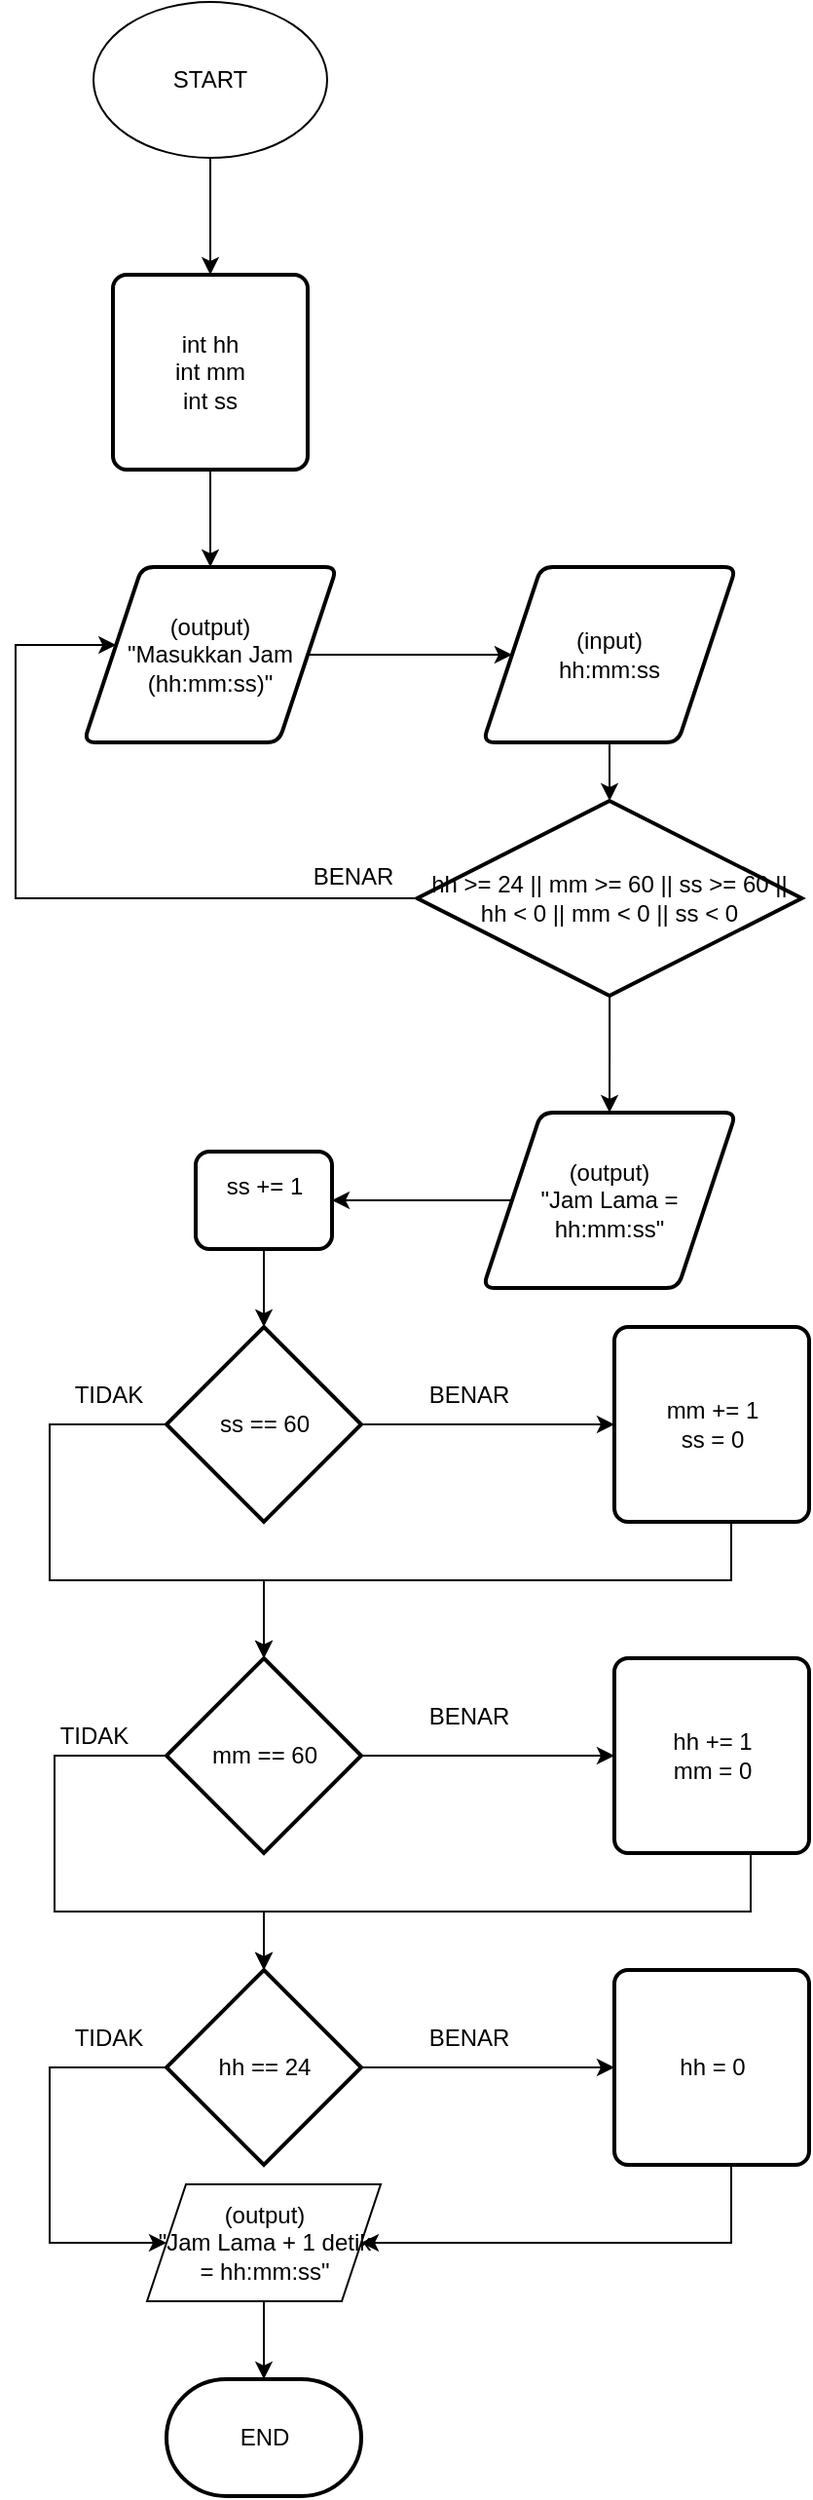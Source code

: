 <mxfile version="15.5.0" type="device"><diagram id="i33o-QVpkxQjzGgaJlUL" name="Page-1"><mxGraphModel dx="963" dy="503" grid="1" gridSize="10" guides="1" tooltips="1" connect="1" arrows="1" fold="1" page="1" pageScale="1" pageWidth="1000" pageHeight="1169" math="0" shadow="0"><root><mxCell id="0"/><mxCell id="1" parent="0"/><mxCell id="mRFAI-HQFn_3SV0lShn4-132" style="edgeStyle=orthogonalEdgeStyle;rounded=0;orthogonalLoop=1;jettySize=auto;html=1;" edge="1" parent="1" source="mRFAI-HQFn_3SV0lShn4-133" target="mRFAI-HQFn_3SV0lShn4-135"><mxGeometry relative="1" as="geometry"/></mxCell><mxCell id="mRFAI-HQFn_3SV0lShn4-133" value="START" style="ellipse;whiteSpace=wrap;html=1;" vertex="1" parent="1"><mxGeometry x="320" y="410" width="120" height="80" as="geometry"/></mxCell><mxCell id="mRFAI-HQFn_3SV0lShn4-134" style="edgeStyle=orthogonalEdgeStyle;rounded=0;orthogonalLoop=1;jettySize=auto;html=1;" edge="1" parent="1" source="mRFAI-HQFn_3SV0lShn4-135" target="mRFAI-HQFn_3SV0lShn4-137"><mxGeometry relative="1" as="geometry"/></mxCell><mxCell id="mRFAI-HQFn_3SV0lShn4-135" value="int hh&lt;br&gt;int mm&lt;br&gt;int ss" style="rounded=1;whiteSpace=wrap;html=1;absoluteArcSize=1;arcSize=14;strokeWidth=2;" vertex="1" parent="1"><mxGeometry x="330" y="550.0" width="100" height="100" as="geometry"/></mxCell><mxCell id="mRFAI-HQFn_3SV0lShn4-136" style="edgeStyle=orthogonalEdgeStyle;rounded=0;orthogonalLoop=1;jettySize=auto;html=1;" edge="1" parent="1" source="mRFAI-HQFn_3SV0lShn4-137" target="mRFAI-HQFn_3SV0lShn4-139"><mxGeometry relative="1" as="geometry"/></mxCell><mxCell id="mRFAI-HQFn_3SV0lShn4-137" value="(output)&lt;br&gt;&quot;Masukkan Jam (hh:mm:ss)&quot;" style="shape=parallelogram;html=1;strokeWidth=2;perimeter=parallelogramPerimeter;whiteSpace=wrap;rounded=1;arcSize=12;size=0.23;" vertex="1" parent="1"><mxGeometry x="315" y="700.0" width="130" height="90" as="geometry"/></mxCell><mxCell id="mRFAI-HQFn_3SV0lShn4-138" value="" style="edgeStyle=orthogonalEdgeStyle;rounded=0;orthogonalLoop=1;jettySize=auto;html=1;" edge="1" parent="1" source="mRFAI-HQFn_3SV0lShn4-139" target="mRFAI-HQFn_3SV0lShn4-169"><mxGeometry relative="1" as="geometry"/></mxCell><mxCell id="mRFAI-HQFn_3SV0lShn4-139" value="(input)&lt;br&gt;hh:mm:ss" style="shape=parallelogram;html=1;strokeWidth=2;perimeter=parallelogramPerimeter;whiteSpace=wrap;rounded=1;arcSize=12;size=0.23;" vertex="1" parent="1"><mxGeometry x="520" y="700.0" width="130" height="90" as="geometry"/></mxCell><mxCell id="mRFAI-HQFn_3SV0lShn4-140" style="edgeStyle=orthogonalEdgeStyle;rounded=0;orthogonalLoop=1;jettySize=auto;html=1;" edge="1" parent="1" source="mRFAI-HQFn_3SV0lShn4-141" target="mRFAI-HQFn_3SV0lShn4-146"><mxGeometry relative="1" as="geometry"/></mxCell><mxCell id="mRFAI-HQFn_3SV0lShn4-141" value="ss += 1&lt;br&gt;&lt;br&gt;" style="rounded=1;whiteSpace=wrap;html=1;absoluteArcSize=1;arcSize=14;strokeWidth=2;" vertex="1" parent="1"><mxGeometry x="372.5" y="1000" width="70" height="50" as="geometry"/></mxCell><mxCell id="mRFAI-HQFn_3SV0lShn4-142" value="" style="edgeStyle=orthogonalEdgeStyle;rounded=0;orthogonalLoop=1;jettySize=auto;html=1;" edge="1" parent="1" source="mRFAI-HQFn_3SV0lShn4-143" target="mRFAI-HQFn_3SV0lShn4-141"><mxGeometry relative="1" as="geometry"/></mxCell><mxCell id="mRFAI-HQFn_3SV0lShn4-143" value="(output)&lt;br&gt;&quot;Jam Lama = hh:mm:ss&quot;" style="shape=parallelogram;html=1;strokeWidth=2;perimeter=parallelogramPerimeter;whiteSpace=wrap;rounded=1;arcSize=12;size=0.23;" vertex="1" parent="1"><mxGeometry x="520" y="980" width="130" height="90" as="geometry"/></mxCell><mxCell id="mRFAI-HQFn_3SV0lShn4-144" style="edgeStyle=orthogonalEdgeStyle;rounded=0;orthogonalLoop=1;jettySize=auto;html=1;" edge="1" parent="1" source="mRFAI-HQFn_3SV0lShn4-146" target="mRFAI-HQFn_3SV0lShn4-148"><mxGeometry relative="1" as="geometry"/></mxCell><mxCell id="mRFAI-HQFn_3SV0lShn4-145" style="edgeStyle=orthogonalEdgeStyle;rounded=0;orthogonalLoop=1;jettySize=auto;html=1;entryX=0.5;entryY=0;entryDx=0;entryDy=0;entryPerimeter=0;" edge="1" parent="1" source="mRFAI-HQFn_3SV0lShn4-146" target="mRFAI-HQFn_3SV0lShn4-151"><mxGeometry relative="1" as="geometry"><mxPoint x="247.5" y="1280" as="targetPoint"/><Array as="points"><mxPoint x="297.5" y="1140"/><mxPoint x="297.5" y="1220"/><mxPoint x="407.5" y="1220"/></Array></mxGeometry></mxCell><mxCell id="mRFAI-HQFn_3SV0lShn4-146" value="ss == 60" style="strokeWidth=2;html=1;shape=mxgraph.flowchart.decision;whiteSpace=wrap;" vertex="1" parent="1"><mxGeometry x="357.5" y="1090" width="100" height="100" as="geometry"/></mxCell><mxCell id="mRFAI-HQFn_3SV0lShn4-147" style="edgeStyle=orthogonalEdgeStyle;rounded=0;orthogonalLoop=1;jettySize=auto;html=1;entryX=0.5;entryY=0;entryDx=0;entryDy=0;entryPerimeter=0;" edge="1" parent="1" source="mRFAI-HQFn_3SV0lShn4-148" target="mRFAI-HQFn_3SV0lShn4-151"><mxGeometry relative="1" as="geometry"><mxPoint x="407.5" y="1220" as="targetPoint"/><Array as="points"><mxPoint x="647.5" y="1220"/><mxPoint x="407.5" y="1220"/></Array></mxGeometry></mxCell><mxCell id="mRFAI-HQFn_3SV0lShn4-148" value="mm += 1&lt;br&gt;ss = 0" style="rounded=1;whiteSpace=wrap;html=1;absoluteArcSize=1;arcSize=14;strokeWidth=2;" vertex="1" parent="1"><mxGeometry x="587.5" y="1090" width="100" height="100" as="geometry"/></mxCell><mxCell id="mRFAI-HQFn_3SV0lShn4-149" style="edgeStyle=orthogonalEdgeStyle;rounded=0;orthogonalLoop=1;jettySize=auto;html=1;entryX=0;entryY=0.5;entryDx=0;entryDy=0;" edge="1" parent="1" source="mRFAI-HQFn_3SV0lShn4-151" target="mRFAI-HQFn_3SV0lShn4-164"><mxGeometry relative="1" as="geometry"/></mxCell><mxCell id="mRFAI-HQFn_3SV0lShn4-150" style="edgeStyle=orthogonalEdgeStyle;rounded=0;orthogonalLoop=1;jettySize=auto;html=1;entryX=0.5;entryY=0;entryDx=0;entryDy=0;entryPerimeter=0;" edge="1" parent="1" source="mRFAI-HQFn_3SV0lShn4-151" target="mRFAI-HQFn_3SV0lShn4-156"><mxGeometry relative="1" as="geometry"><mxPoint x="310" y="1400" as="targetPoint"/><Array as="points"><mxPoint x="300" y="1310"/><mxPoint x="300" y="1390"/><mxPoint x="408" y="1390"/></Array></mxGeometry></mxCell><mxCell id="mRFAI-HQFn_3SV0lShn4-151" value="mm == 60" style="strokeWidth=2;html=1;shape=mxgraph.flowchart.decision;whiteSpace=wrap;" vertex="1" parent="1"><mxGeometry x="357.5" y="1260" width="100" height="100" as="geometry"/></mxCell><mxCell id="mRFAI-HQFn_3SV0lShn4-152" value="BENAR" style="text;html=1;strokeColor=none;fillColor=none;align=center;verticalAlign=middle;whiteSpace=wrap;rounded=0;" vertex="1" parent="1"><mxGeometry x="492.5" y="1115" width="40" height="20" as="geometry"/></mxCell><mxCell id="mRFAI-HQFn_3SV0lShn4-153" value="TIDAK" style="text;html=1;strokeColor=none;fillColor=none;align=center;verticalAlign=middle;whiteSpace=wrap;rounded=0;" vertex="1" parent="1"><mxGeometry x="307.5" y="1115" width="40" height="20" as="geometry"/></mxCell><mxCell id="mRFAI-HQFn_3SV0lShn4-154" style="edgeStyle=orthogonalEdgeStyle;rounded=0;orthogonalLoop=1;jettySize=auto;html=1;" edge="1" parent="1" source="mRFAI-HQFn_3SV0lShn4-156" target="mRFAI-HQFn_3SV0lShn4-158"><mxGeometry relative="1" as="geometry"/></mxCell><mxCell id="mRFAI-HQFn_3SV0lShn4-155" style="edgeStyle=orthogonalEdgeStyle;rounded=0;orthogonalLoop=1;jettySize=auto;html=1;entryX=0;entryY=0.5;entryDx=0;entryDy=0;" edge="1" parent="1" source="mRFAI-HQFn_3SV0lShn4-156" target="mRFAI-HQFn_3SV0lShn4-162"><mxGeometry relative="1" as="geometry"><mxPoint x="317.5" y="1590" as="targetPoint"/><Array as="points"><mxPoint x="297.5" y="1470"/><mxPoint x="297.5" y="1560"/></Array></mxGeometry></mxCell><mxCell id="mRFAI-HQFn_3SV0lShn4-156" value="hh == 24" style="strokeWidth=2;html=1;shape=mxgraph.flowchart.decision;whiteSpace=wrap;" vertex="1" parent="1"><mxGeometry x="357.5" y="1420" width="100" height="100" as="geometry"/></mxCell><mxCell id="mRFAI-HQFn_3SV0lShn4-157" style="edgeStyle=orthogonalEdgeStyle;rounded=0;orthogonalLoop=1;jettySize=auto;html=1;entryX=1;entryY=0.5;entryDx=0;entryDy=0;" edge="1" parent="1" source="mRFAI-HQFn_3SV0lShn4-158" target="mRFAI-HQFn_3SV0lShn4-162"><mxGeometry relative="1" as="geometry"><mxPoint x="477.5" y="1590" as="targetPoint"/><Array as="points"><mxPoint x="647.5" y="1560"/></Array></mxGeometry></mxCell><mxCell id="mRFAI-HQFn_3SV0lShn4-158" value="hh = 0" style="rounded=1;whiteSpace=wrap;html=1;absoluteArcSize=1;arcSize=14;strokeWidth=2;" vertex="1" parent="1"><mxGeometry x="587.5" y="1420" width="100" height="100" as="geometry"/></mxCell><mxCell id="mRFAI-HQFn_3SV0lShn4-159" value="BENAR" style="text;html=1;strokeColor=none;fillColor=none;align=center;verticalAlign=middle;whiteSpace=wrap;rounded=0;" vertex="1" parent="1"><mxGeometry x="492.5" y="1445" width="40" height="20" as="geometry"/></mxCell><mxCell id="mRFAI-HQFn_3SV0lShn4-160" value="TIDAK" style="text;html=1;strokeColor=none;fillColor=none;align=center;verticalAlign=middle;whiteSpace=wrap;rounded=0;" vertex="1" parent="1"><mxGeometry x="307.5" y="1445" width="40" height="20" as="geometry"/></mxCell><mxCell id="mRFAI-HQFn_3SV0lShn4-161" style="edgeStyle=orthogonalEdgeStyle;rounded=0;orthogonalLoop=1;jettySize=auto;html=1;entryX=0.5;entryY=0;entryDx=0;entryDy=0;entryPerimeter=0;" edge="1" parent="1" source="mRFAI-HQFn_3SV0lShn4-162" target="mRFAI-HQFn_3SV0lShn4-166"><mxGeometry relative="1" as="geometry"/></mxCell><mxCell id="mRFAI-HQFn_3SV0lShn4-162" value="(output)&lt;br&gt;&quot;Jam Lama + 1 detik = hh:mm:ss&quot;" style="shape=parallelogram;perimeter=parallelogramPerimeter;whiteSpace=wrap;html=1;fixedSize=1;" vertex="1" parent="1"><mxGeometry x="347.5" y="1530" width="120" height="60" as="geometry"/></mxCell><mxCell id="mRFAI-HQFn_3SV0lShn4-163" style="edgeStyle=orthogonalEdgeStyle;rounded=0;orthogonalLoop=1;jettySize=auto;html=1;entryX=0.5;entryY=0;entryDx=0;entryDy=0;entryPerimeter=0;" edge="1" parent="1" source="mRFAI-HQFn_3SV0lShn4-164" target="mRFAI-HQFn_3SV0lShn4-156"><mxGeometry relative="1" as="geometry"><mxPoint x="407.5" y="1390" as="targetPoint"/><Array as="points"><mxPoint x="657.5" y="1390"/><mxPoint x="407.5" y="1390"/></Array></mxGeometry></mxCell><mxCell id="mRFAI-HQFn_3SV0lShn4-164" value="hh += 1&lt;br&gt;mm = 0" style="rounded=1;whiteSpace=wrap;html=1;absoluteArcSize=1;arcSize=14;strokeWidth=2;" vertex="1" parent="1"><mxGeometry x="587.5" y="1260" width="100" height="100" as="geometry"/></mxCell><mxCell id="mRFAI-HQFn_3SV0lShn4-165" value="BENAR" style="text;html=1;strokeColor=none;fillColor=none;align=center;verticalAlign=middle;whiteSpace=wrap;rounded=0;" vertex="1" parent="1"><mxGeometry x="492.5" y="1280" width="40" height="20" as="geometry"/></mxCell><mxCell id="mRFAI-HQFn_3SV0lShn4-166" value="END" style="strokeWidth=2;html=1;shape=mxgraph.flowchart.terminator;whiteSpace=wrap;" vertex="1" parent="1"><mxGeometry x="357.5" y="1630" width="100" height="60" as="geometry"/></mxCell><mxCell id="mRFAI-HQFn_3SV0lShn4-167" style="edgeStyle=orthogonalEdgeStyle;rounded=0;orthogonalLoop=1;jettySize=auto;html=1;" edge="1" parent="1" source="mRFAI-HQFn_3SV0lShn4-169" target="mRFAI-HQFn_3SV0lShn4-137"><mxGeometry relative="1" as="geometry"><mxPoint x="260" y="740.0" as="targetPoint"/><Array as="points"><mxPoint x="280" y="870"/><mxPoint x="280" y="740.0"/></Array></mxGeometry></mxCell><mxCell id="mRFAI-HQFn_3SV0lShn4-168" value="" style="edgeStyle=orthogonalEdgeStyle;rounded=0;orthogonalLoop=1;jettySize=auto;html=1;" edge="1" parent="1" source="mRFAI-HQFn_3SV0lShn4-169" target="mRFAI-HQFn_3SV0lShn4-143"><mxGeometry relative="1" as="geometry"/></mxCell><mxCell id="mRFAI-HQFn_3SV0lShn4-169" value="hh &amp;gt;= 24 || mm &amp;gt;= 60 || ss &amp;gt;= 60 || hh &amp;lt; 0 || mm &amp;lt; 0 || ss &amp;lt; 0" style="strokeWidth=2;html=1;shape=mxgraph.flowchart.decision;whiteSpace=wrap;" vertex="1" parent="1"><mxGeometry x="486.25" y="820" width="197.5" height="100" as="geometry"/></mxCell><mxCell id="mRFAI-HQFn_3SV0lShn4-170" value="BENAR" style="text;html=1;align=center;verticalAlign=middle;resizable=0;points=[];autosize=1;strokeColor=none;fillColor=none;" vertex="1" parent="1"><mxGeometry x="422.5" y="849" width="60" height="20" as="geometry"/></mxCell><mxCell id="mRFAI-HQFn_3SV0lShn4-171" value="TIDAK" style="text;html=1;align=center;verticalAlign=middle;resizable=0;points=[];autosize=1;strokeColor=none;fillColor=none;" vertex="1" parent="1"><mxGeometry x="295" y="1290" width="50" height="20" as="geometry"/></mxCell></root></mxGraphModel></diagram></mxfile>